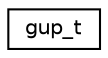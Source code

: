 digraph "Graphical Class Hierarchy"
{
  edge [fontname="Helvetica",fontsize="10",labelfontname="Helvetica",labelfontsize="10"];
  node [fontname="Helvetica",fontsize="10",shape=record];
  rankdir="LR";
  Node0 [label="gup_t",height=0.2,width=0.4,color="black", fillcolor="white", style="filled",URL="$structgup__t.html"];
}
